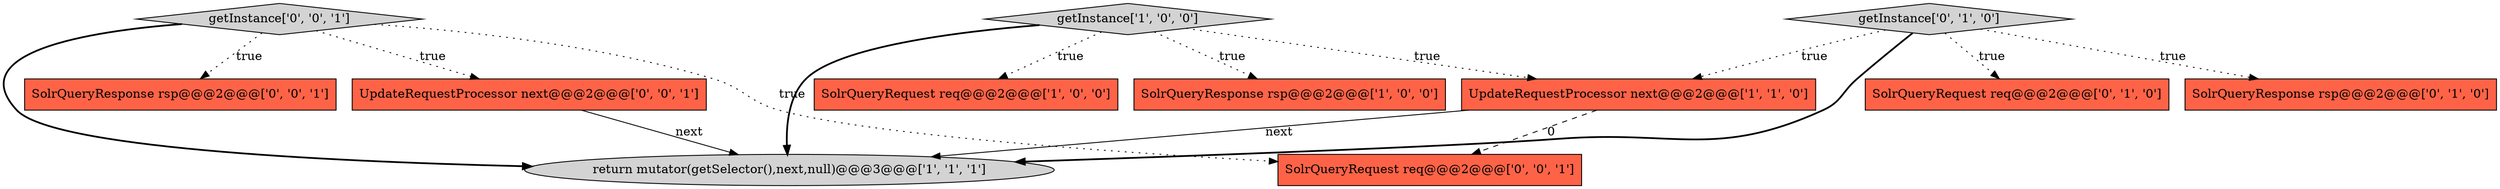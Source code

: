 digraph {
4 [style = filled, label = "UpdateRequestProcessor next@@@2@@@['1', '1', '0']", fillcolor = tomato, shape = box image = "AAA0AAABBB1BBB"];
1 [style = filled, label = "SolrQueryRequest req@@@2@@@['1', '0', '0']", fillcolor = tomato, shape = box image = "AAA0AAABBB1BBB"];
8 [style = filled, label = "SolrQueryResponse rsp@@@2@@@['0', '0', '1']", fillcolor = tomato, shape = box image = "AAA0AAABBB3BBB"];
10 [style = filled, label = "getInstance['0', '0', '1']", fillcolor = lightgray, shape = diamond image = "AAA0AAABBB3BBB"];
9 [style = filled, label = "UpdateRequestProcessor next@@@2@@@['0', '0', '1']", fillcolor = tomato, shape = box image = "AAA0AAABBB3BBB"];
2 [style = filled, label = "getInstance['1', '0', '0']", fillcolor = lightgray, shape = diamond image = "AAA0AAABBB1BBB"];
6 [style = filled, label = "SolrQueryRequest req@@@2@@@['0', '1', '0']", fillcolor = tomato, shape = box image = "AAA0AAABBB2BBB"];
11 [style = filled, label = "SolrQueryRequest req@@@2@@@['0', '0', '1']", fillcolor = tomato, shape = box image = "AAA0AAABBB3BBB"];
3 [style = filled, label = "SolrQueryResponse rsp@@@2@@@['1', '0', '0']", fillcolor = tomato, shape = box image = "AAA0AAABBB1BBB"];
7 [style = filled, label = "SolrQueryResponse rsp@@@2@@@['0', '1', '0']", fillcolor = tomato, shape = box image = "AAA0AAABBB2BBB"];
0 [style = filled, label = "return mutator(getSelector(),next,null)@@@3@@@['1', '1', '1']", fillcolor = lightgray, shape = ellipse image = "AAA0AAABBB1BBB"];
5 [style = filled, label = "getInstance['0', '1', '0']", fillcolor = lightgray, shape = diamond image = "AAA0AAABBB2BBB"];
2->3 [style = dotted, label="true"];
5->6 [style = dotted, label="true"];
4->0 [style = solid, label="next"];
10->8 [style = dotted, label="true"];
10->0 [style = bold, label=""];
2->0 [style = bold, label=""];
4->11 [style = dashed, label="0"];
5->0 [style = bold, label=""];
10->11 [style = dotted, label="true"];
10->9 [style = dotted, label="true"];
2->1 [style = dotted, label="true"];
5->7 [style = dotted, label="true"];
9->0 [style = solid, label="next"];
5->4 [style = dotted, label="true"];
2->4 [style = dotted, label="true"];
}
